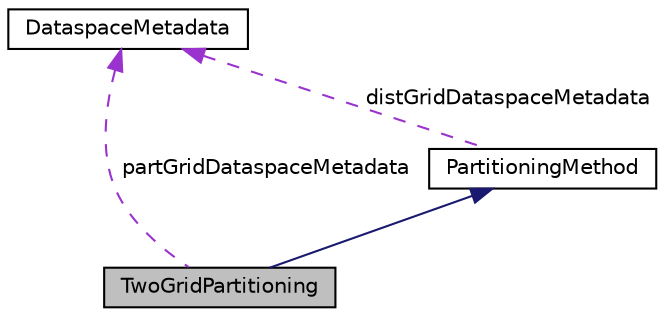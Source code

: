 digraph "TwoGridPartitioning"
{
 // LATEX_PDF_SIZE
  bgcolor="transparent";
  edge [fontname="Helvetica",fontsize="10",labelfontname="Helvetica",labelfontsize="10"];
  node [fontname="Helvetica",fontsize="10",shape=record];
  Node1 [label="TwoGridPartitioning",height=0.2,width=0.4,color="black", fillcolor="grey75", style="filled", fontcolor="black",tooltip="Two Grid partitioning method. Uses a distribution grid for data distribution and a partitioning grid ..."];
  Node2 -> Node1 [dir="back",color="midnightblue",fontsize="10",style="solid",fontname="Helvetica"];
  Node2 [label="PartitioningMethod",height=0.2,width=0.4,color="black",URL="$structPartitioningMethod.html",tooltip="Base class for the partitioning methods (abstract class)."];
  Node3 -> Node2 [dir="back",color="darkorchid3",fontsize="10",style="dashed",label=" distGridDataspaceMetadata" ,fontname="Helvetica"];
  Node3 [label="DataspaceMetadata",height=0.2,width=0.4,color="black",URL="$structDataspaceMetadata.html",tooltip="All dataspace related metadata, filled in after loading the dataset(s)."];
  Node3 -> Node1 [dir="back",color="darkorchid3",fontsize="10",style="dashed",label=" partGridDataspaceMetadata" ,fontname="Helvetica"];
}
